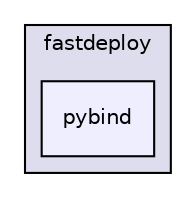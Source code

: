 digraph "/build/FastDeploy/fastdeploy/pybind" {
  compound=true
  node [ fontsize="10", fontname="Helvetica"];
  edge [ labelfontsize="10", labelfontname="Helvetica"];
  subgraph clusterdir_8d8bcaa4a1ea2c1dd055659904dbf261 {
    graph [ bgcolor="#ddddee", pencolor="black", label="fastdeploy" fontname="Helvetica", fontsize="10", URL="dir_8d8bcaa4a1ea2c1dd055659904dbf261.html"]
  dir_1960c337b0b2666287cdc58b7fad9a35 [shape=box, label="pybind", style="filled", fillcolor="#eeeeff", pencolor="black", URL="dir_1960c337b0b2666287cdc58b7fad9a35.html"];
  }
}
